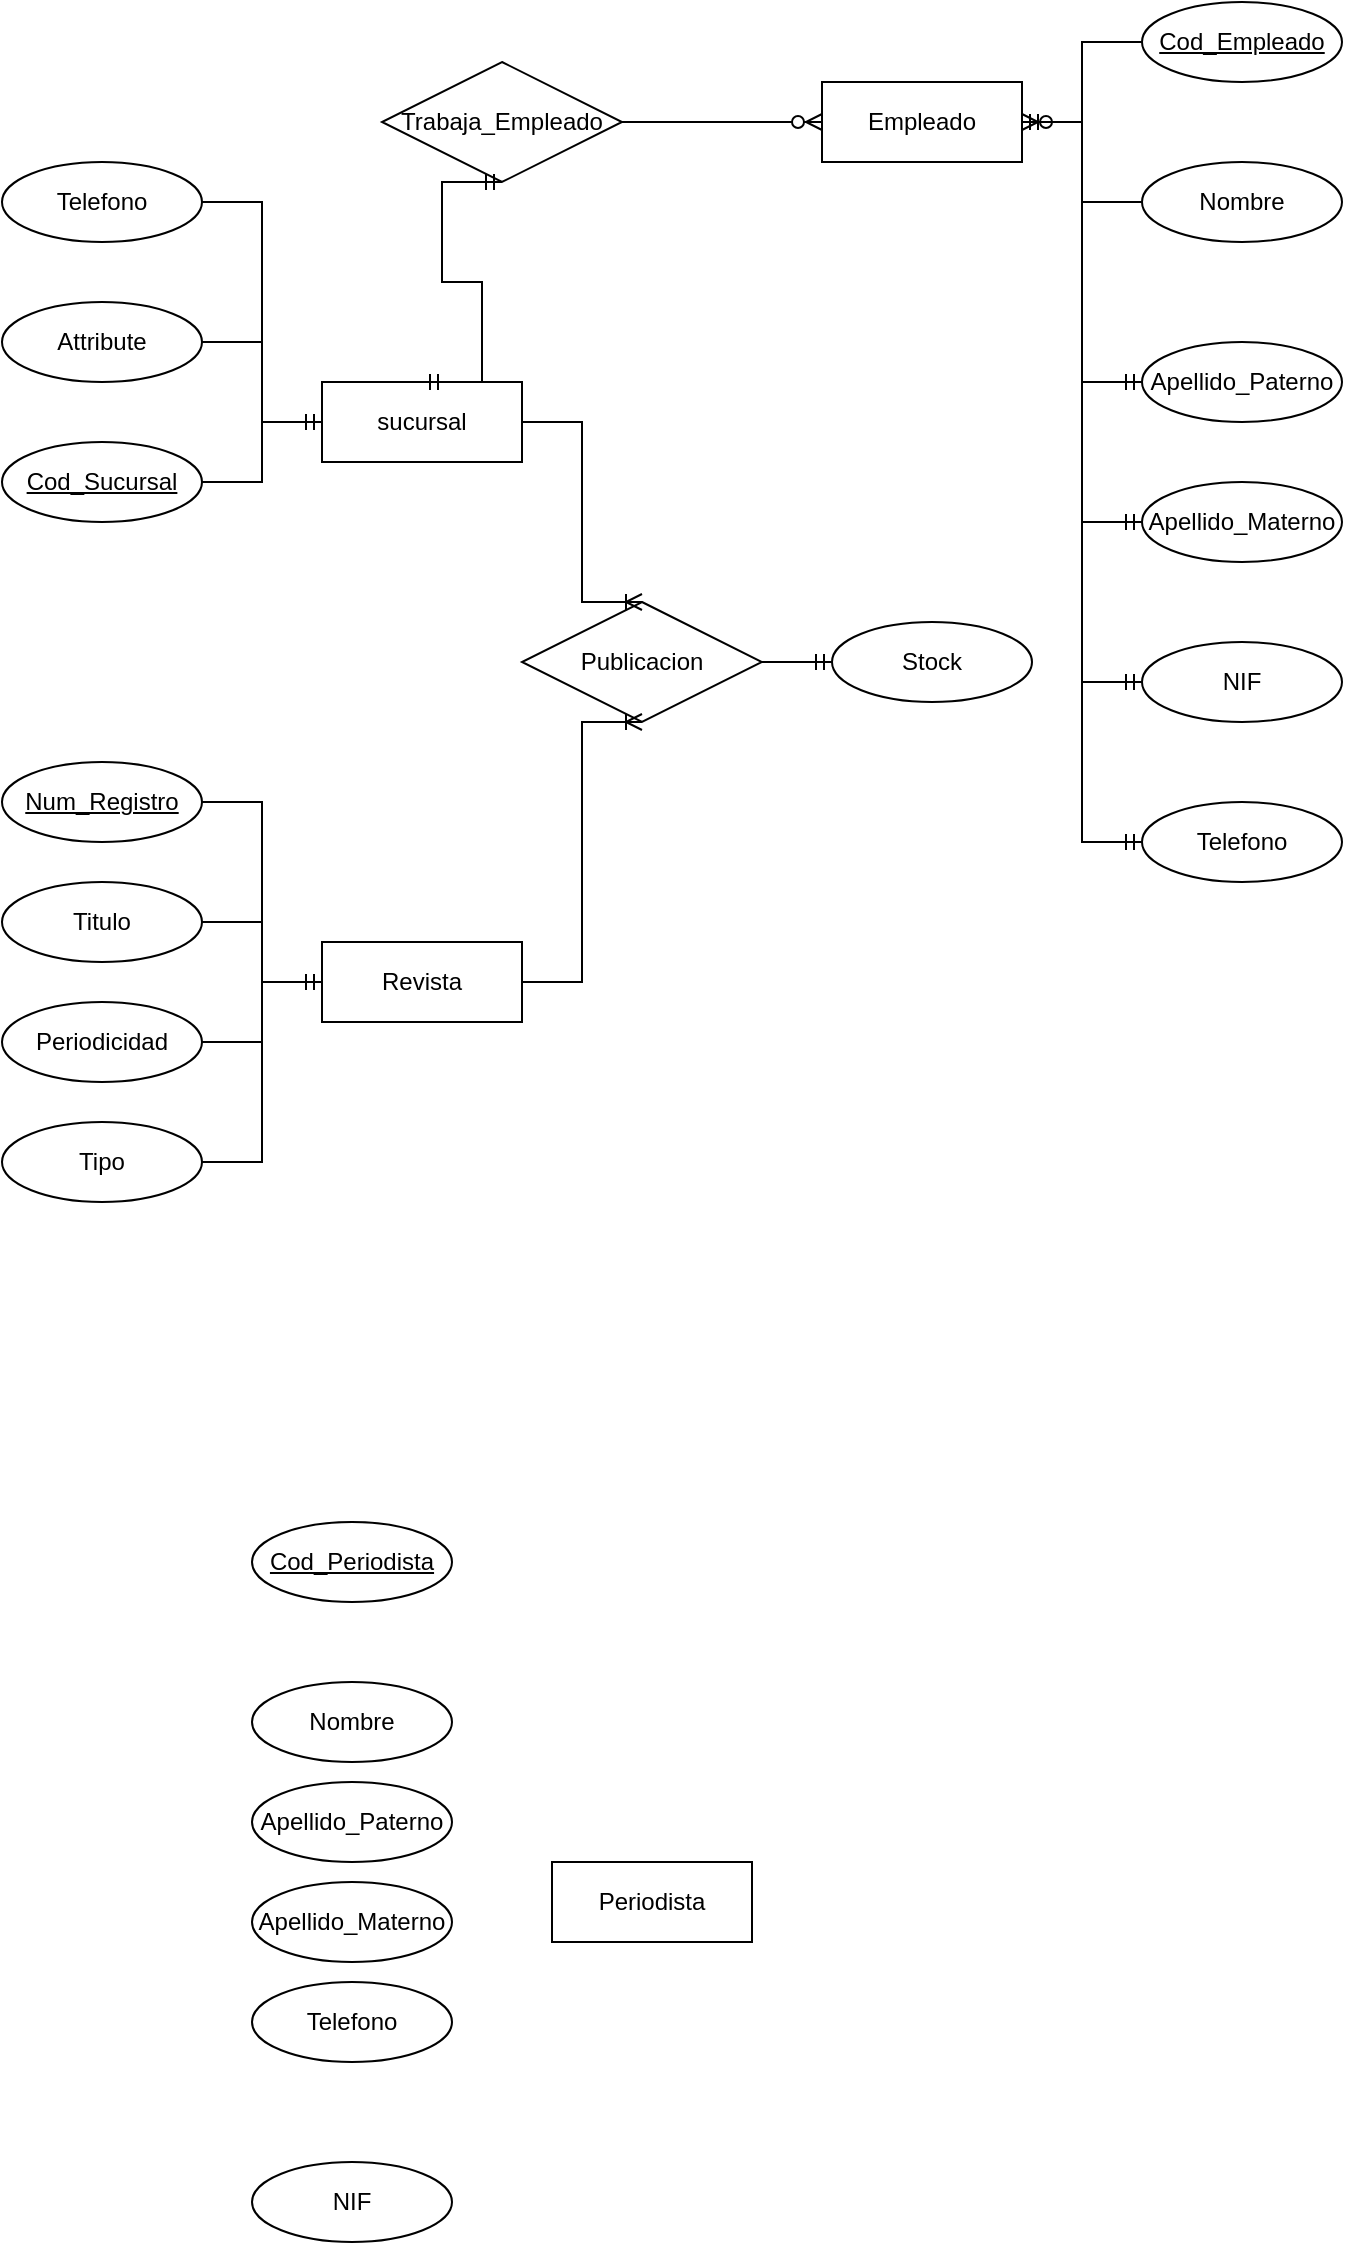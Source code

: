 <mxfile version="21.6.2" type="github">
  <diagram name="Page-1" id="UO4-BMnbqjIwqz6x6uQH">
    <mxGraphModel dx="478" dy="792" grid="1" gridSize="10" guides="1" tooltips="1" connect="1" arrows="1" fold="1" page="1" pageScale="1" pageWidth="850" pageHeight="1100" math="0" shadow="0">
      <root>
        <mxCell id="0" />
        <mxCell id="1" parent="0" />
        <mxCell id="WOpBPVeNc5zzb4Up8IcJ-1" value="sucursal" style="whiteSpace=wrap;html=1;align=center;" vertex="1" parent="1">
          <mxGeometry x="170" y="240" width="100" height="40" as="geometry" />
        </mxCell>
        <mxCell id="WOpBPVeNc5zzb4Up8IcJ-2" value="&lt;div&gt;Empleado&lt;/div&gt;" style="whiteSpace=wrap;html=1;align=center;" vertex="1" parent="1">
          <mxGeometry x="420" y="90" width="100" height="40" as="geometry" />
        </mxCell>
        <mxCell id="WOpBPVeNc5zzb4Up8IcJ-3" value="&lt;div&gt;Periodista&lt;/div&gt;" style="whiteSpace=wrap;html=1;align=center;" vertex="1" parent="1">
          <mxGeometry x="285" y="980" width="100" height="40" as="geometry" />
        </mxCell>
        <mxCell id="WOpBPVeNc5zzb4Up8IcJ-4" value="Revista" style="whiteSpace=wrap;html=1;align=center;" vertex="1" parent="1">
          <mxGeometry x="170" y="520" width="100" height="40" as="geometry" />
        </mxCell>
        <mxCell id="WOpBPVeNc5zzb4Up8IcJ-5" value="Telefono" style="ellipse;whiteSpace=wrap;html=1;align=center;" vertex="1" parent="1">
          <mxGeometry x="10" y="130" width="100" height="40" as="geometry" />
        </mxCell>
        <mxCell id="WOpBPVeNc5zzb4Up8IcJ-6" value="Attribute" style="ellipse;whiteSpace=wrap;html=1;align=center;" vertex="1" parent="1">
          <mxGeometry x="10" y="200" width="100" height="40" as="geometry" />
        </mxCell>
        <mxCell id="WOpBPVeNc5zzb4Up8IcJ-7" value="&lt;div&gt;Cod_Sucursal&lt;/div&gt;" style="ellipse;whiteSpace=wrap;html=1;align=center;fontStyle=4;" vertex="1" parent="1">
          <mxGeometry x="10" y="270" width="100" height="40" as="geometry" />
        </mxCell>
        <mxCell id="WOpBPVeNc5zzb4Up8IcJ-8" value="Cod_Empleado" style="ellipse;whiteSpace=wrap;html=1;align=center;fontStyle=4;" vertex="1" parent="1">
          <mxGeometry x="580" y="50" width="100" height="40" as="geometry" />
        </mxCell>
        <mxCell id="WOpBPVeNc5zzb4Up8IcJ-9" value="Nombre" style="ellipse;whiteSpace=wrap;html=1;align=center;" vertex="1" parent="1">
          <mxGeometry x="580" y="130" width="100" height="40" as="geometry" />
        </mxCell>
        <mxCell id="WOpBPVeNc5zzb4Up8IcJ-10" value="&lt;div&gt;Apellido_Paterno&lt;/div&gt;" style="ellipse;whiteSpace=wrap;html=1;align=center;" vertex="1" parent="1">
          <mxGeometry x="580" y="220" width="100" height="40" as="geometry" />
        </mxCell>
        <mxCell id="WOpBPVeNc5zzb4Up8IcJ-11" value="&lt;div&gt;Apellido_Materno&lt;/div&gt;" style="ellipse;whiteSpace=wrap;html=1;align=center;" vertex="1" parent="1">
          <mxGeometry x="580" y="290" width="100" height="40" as="geometry" />
        </mxCell>
        <mxCell id="WOpBPVeNc5zzb4Up8IcJ-13" value="&lt;div&gt;NIF&lt;/div&gt;" style="ellipse;whiteSpace=wrap;html=1;align=center;" vertex="1" parent="1">
          <mxGeometry x="580" y="370" width="100" height="40" as="geometry" />
        </mxCell>
        <mxCell id="WOpBPVeNc5zzb4Up8IcJ-14" value="Telefono" style="ellipse;whiteSpace=wrap;html=1;align=center;" vertex="1" parent="1">
          <mxGeometry x="580" y="450" width="100" height="40" as="geometry" />
        </mxCell>
        <mxCell id="WOpBPVeNc5zzb4Up8IcJ-15" value="Trabaja_Empleado" style="shape=rhombus;perimeter=rhombusPerimeter;whiteSpace=wrap;html=1;align=center;" vertex="1" parent="1">
          <mxGeometry x="200" y="80" width="120" height="60" as="geometry" />
        </mxCell>
        <mxCell id="WOpBPVeNc5zzb4Up8IcJ-16" value="Cod_Periodista" style="ellipse;whiteSpace=wrap;html=1;align=center;fontStyle=4;" vertex="1" parent="1">
          <mxGeometry x="135" y="810" width="100" height="40" as="geometry" />
        </mxCell>
        <mxCell id="WOpBPVeNc5zzb4Up8IcJ-17" value="Nombre" style="ellipse;whiteSpace=wrap;html=1;align=center;" vertex="1" parent="1">
          <mxGeometry x="135" y="890" width="100" height="40" as="geometry" />
        </mxCell>
        <mxCell id="WOpBPVeNc5zzb4Up8IcJ-18" value="&lt;div&gt;Apellido_Paterno&lt;/div&gt;" style="ellipse;whiteSpace=wrap;html=1;align=center;" vertex="1" parent="1">
          <mxGeometry x="135" y="940" width="100" height="40" as="geometry" />
        </mxCell>
        <mxCell id="WOpBPVeNc5zzb4Up8IcJ-19" value="&lt;div&gt;Apellido_Materno&lt;/div&gt;" style="ellipse;whiteSpace=wrap;html=1;align=center;" vertex="1" parent="1">
          <mxGeometry x="135" y="990" width="100" height="40" as="geometry" />
        </mxCell>
        <mxCell id="WOpBPVeNc5zzb4Up8IcJ-20" value="&lt;div&gt;NIF&lt;/div&gt;" style="ellipse;whiteSpace=wrap;html=1;align=center;" vertex="1" parent="1">
          <mxGeometry x="135" y="1130" width="100" height="40" as="geometry" />
        </mxCell>
        <mxCell id="WOpBPVeNc5zzb4Up8IcJ-21" value="Telefono" style="ellipse;whiteSpace=wrap;html=1;align=center;" vertex="1" parent="1">
          <mxGeometry x="135" y="1040" width="100" height="40" as="geometry" />
        </mxCell>
        <mxCell id="WOpBPVeNc5zzb4Up8IcJ-22" value="" style="edgeStyle=entityRelationEdgeStyle;fontSize=12;html=1;endArrow=ERzeroToMany;endFill=1;rounded=0;exitX=1;exitY=0.5;exitDx=0;exitDy=0;" edge="1" parent="1" source="WOpBPVeNc5zzb4Up8IcJ-15" target="WOpBPVeNc5zzb4Up8IcJ-2">
          <mxGeometry width="100" height="100" relative="1" as="geometry">
            <mxPoint x="340" y="420" as="sourcePoint" />
            <mxPoint x="440" y="320" as="targetPoint" />
          </mxGeometry>
        </mxCell>
        <mxCell id="WOpBPVeNc5zzb4Up8IcJ-27" value="" style="edgeStyle=entityRelationEdgeStyle;fontSize=12;html=1;endArrow=ERmandOne;rounded=0;entryX=1;entryY=0.5;entryDx=0;entryDy=0;exitX=0;exitY=0.5;exitDx=0;exitDy=0;" edge="1" parent="1" source="WOpBPVeNc5zzb4Up8IcJ-8" target="WOpBPVeNc5zzb4Up8IcJ-2">
          <mxGeometry width="100" height="100" relative="1" as="geometry">
            <mxPoint x="340" y="420" as="sourcePoint" />
            <mxPoint x="440" y="320" as="targetPoint" />
          </mxGeometry>
        </mxCell>
        <mxCell id="WOpBPVeNc5zzb4Up8IcJ-28" value="" style="edgeStyle=entityRelationEdgeStyle;fontSize=12;html=1;endArrow=ERzeroToMany;endFill=1;rounded=0;exitX=0;exitY=0.5;exitDx=0;exitDy=0;" edge="1" parent="1" source="WOpBPVeNc5zzb4Up8IcJ-9" target="WOpBPVeNc5zzb4Up8IcJ-2">
          <mxGeometry width="100" height="100" relative="1" as="geometry">
            <mxPoint x="340" y="420" as="sourcePoint" />
            <mxPoint x="440" y="320" as="targetPoint" />
          </mxGeometry>
        </mxCell>
        <mxCell id="WOpBPVeNc5zzb4Up8IcJ-29" value="" style="edgeStyle=entityRelationEdgeStyle;fontSize=12;html=1;endArrow=ERmandOne;rounded=0;entryX=0;entryY=0.5;entryDx=0;entryDy=0;exitX=1;exitY=0.5;exitDx=0;exitDy=0;" edge="1" parent="1" source="WOpBPVeNc5zzb4Up8IcJ-2" target="WOpBPVeNc5zzb4Up8IcJ-10">
          <mxGeometry width="100" height="100" relative="1" as="geometry">
            <mxPoint x="340" y="420" as="sourcePoint" />
            <mxPoint x="440" y="320" as="targetPoint" />
          </mxGeometry>
        </mxCell>
        <mxCell id="WOpBPVeNc5zzb4Up8IcJ-30" value="" style="edgeStyle=entityRelationEdgeStyle;fontSize=12;html=1;endArrow=ERmandOne;rounded=0;entryX=0;entryY=0.5;entryDx=0;entryDy=0;exitX=1;exitY=0.5;exitDx=0;exitDy=0;" edge="1" parent="1" source="WOpBPVeNc5zzb4Up8IcJ-2" target="WOpBPVeNc5zzb4Up8IcJ-11">
          <mxGeometry width="100" height="100" relative="1" as="geometry">
            <mxPoint x="340" y="420" as="sourcePoint" />
            <mxPoint x="440" y="320" as="targetPoint" />
          </mxGeometry>
        </mxCell>
        <mxCell id="WOpBPVeNc5zzb4Up8IcJ-31" value="" style="edgeStyle=entityRelationEdgeStyle;fontSize=12;html=1;endArrow=ERmandOne;rounded=0;entryX=0;entryY=0.5;entryDx=0;entryDy=0;exitX=1;exitY=0.5;exitDx=0;exitDy=0;" edge="1" parent="1" source="WOpBPVeNc5zzb4Up8IcJ-2" target="WOpBPVeNc5zzb4Up8IcJ-13">
          <mxGeometry width="100" height="100" relative="1" as="geometry">
            <mxPoint x="340" y="420" as="sourcePoint" />
            <mxPoint x="440" y="320" as="targetPoint" />
          </mxGeometry>
        </mxCell>
        <mxCell id="WOpBPVeNc5zzb4Up8IcJ-32" value="" style="edgeStyle=entityRelationEdgeStyle;fontSize=12;html=1;endArrow=ERmandOne;rounded=0;entryX=0;entryY=0.5;entryDx=0;entryDy=0;exitX=1;exitY=0.5;exitDx=0;exitDy=0;" edge="1" parent="1" source="WOpBPVeNc5zzb4Up8IcJ-2" target="WOpBPVeNc5zzb4Up8IcJ-14">
          <mxGeometry width="100" height="100" relative="1" as="geometry">
            <mxPoint x="340" y="420" as="sourcePoint" />
            <mxPoint x="440" y="320" as="targetPoint" />
          </mxGeometry>
        </mxCell>
        <mxCell id="WOpBPVeNc5zzb4Up8IcJ-34" value="" style="edgeStyle=entityRelationEdgeStyle;fontSize=12;html=1;endArrow=ERmandOne;startArrow=ERmandOne;rounded=0;entryX=0.5;entryY=1;entryDx=0;entryDy=0;exitX=0.5;exitY=0;exitDx=0;exitDy=0;" edge="1" parent="1" source="WOpBPVeNc5zzb4Up8IcJ-1" target="WOpBPVeNc5zzb4Up8IcJ-15">
          <mxGeometry width="100" height="100" relative="1" as="geometry">
            <mxPoint x="180" y="450" as="sourcePoint" />
            <mxPoint x="280" y="350" as="targetPoint" />
          </mxGeometry>
        </mxCell>
        <mxCell id="WOpBPVeNc5zzb4Up8IcJ-35" value="" style="edgeStyle=entityRelationEdgeStyle;fontSize=12;html=1;endArrow=ERmandOne;rounded=0;exitX=1;exitY=0.5;exitDx=0;exitDy=0;entryX=0;entryY=0.5;entryDx=0;entryDy=0;" edge="1" parent="1" source="WOpBPVeNc5zzb4Up8IcJ-5" target="WOpBPVeNc5zzb4Up8IcJ-1">
          <mxGeometry width="100" height="100" relative="1" as="geometry">
            <mxPoint x="180" y="450" as="sourcePoint" />
            <mxPoint x="280" y="350" as="targetPoint" />
          </mxGeometry>
        </mxCell>
        <mxCell id="WOpBPVeNc5zzb4Up8IcJ-37" value="" style="edgeStyle=entityRelationEdgeStyle;fontSize=12;html=1;endArrow=ERmandOne;rounded=0;entryX=0;entryY=0.5;entryDx=0;entryDy=0;exitX=1;exitY=0.5;exitDx=0;exitDy=0;" edge="1" parent="1" source="WOpBPVeNc5zzb4Up8IcJ-7" target="WOpBPVeNc5zzb4Up8IcJ-1">
          <mxGeometry width="100" height="100" relative="1" as="geometry">
            <mxPoint x="180" y="450" as="sourcePoint" />
            <mxPoint x="280" y="350" as="targetPoint" />
          </mxGeometry>
        </mxCell>
        <mxCell id="WOpBPVeNc5zzb4Up8IcJ-38" value="" style="edgeStyle=entityRelationEdgeStyle;fontSize=12;html=1;endArrow=ERmandOne;rounded=0;exitX=1;exitY=0.5;exitDx=0;exitDy=0;" edge="1" parent="1" source="WOpBPVeNc5zzb4Up8IcJ-6" target="WOpBPVeNc5zzb4Up8IcJ-1">
          <mxGeometry width="100" height="100" relative="1" as="geometry">
            <mxPoint x="180" y="450" as="sourcePoint" />
            <mxPoint x="280" y="350" as="targetPoint" />
          </mxGeometry>
        </mxCell>
        <mxCell id="WOpBPVeNc5zzb4Up8IcJ-40" value="Num_Registro" style="ellipse;whiteSpace=wrap;html=1;align=center;fontStyle=4;" vertex="1" parent="1">
          <mxGeometry x="10" y="430" width="100" height="40" as="geometry" />
        </mxCell>
        <mxCell id="WOpBPVeNc5zzb4Up8IcJ-41" value="&lt;div&gt;Titulo&lt;/div&gt;" style="ellipse;whiteSpace=wrap;html=1;align=center;" vertex="1" parent="1">
          <mxGeometry x="10" y="490" width="100" height="40" as="geometry" />
        </mxCell>
        <mxCell id="WOpBPVeNc5zzb4Up8IcJ-42" value="Periodicidad" style="ellipse;whiteSpace=wrap;html=1;align=center;" vertex="1" parent="1">
          <mxGeometry x="10" y="550" width="100" height="40" as="geometry" />
        </mxCell>
        <mxCell id="WOpBPVeNc5zzb4Up8IcJ-43" value="Tipo" style="ellipse;whiteSpace=wrap;html=1;align=center;" vertex="1" parent="1">
          <mxGeometry x="10" y="610" width="100" height="40" as="geometry" />
        </mxCell>
        <mxCell id="WOpBPVeNc5zzb4Up8IcJ-44" value="" style="edgeStyle=entityRelationEdgeStyle;fontSize=12;html=1;endArrow=ERmandOne;rounded=0;" edge="1" parent="1" source="WOpBPVeNc5zzb4Up8IcJ-40" target="WOpBPVeNc5zzb4Up8IcJ-4">
          <mxGeometry width="100" height="100" relative="1" as="geometry">
            <mxPoint x="180" y="440" as="sourcePoint" />
            <mxPoint x="170" y="350" as="targetPoint" />
          </mxGeometry>
        </mxCell>
        <mxCell id="WOpBPVeNc5zzb4Up8IcJ-45" value="" style="edgeStyle=entityRelationEdgeStyle;fontSize=12;html=1;endArrow=ERmandOne;rounded=0;" edge="1" parent="1" source="WOpBPVeNc5zzb4Up8IcJ-41" target="WOpBPVeNc5zzb4Up8IcJ-4">
          <mxGeometry width="100" height="100" relative="1" as="geometry">
            <mxPoint x="70" y="450" as="sourcePoint" />
            <mxPoint x="170" y="350" as="targetPoint" />
          </mxGeometry>
        </mxCell>
        <mxCell id="WOpBPVeNc5zzb4Up8IcJ-46" value="" style="edgeStyle=entityRelationEdgeStyle;fontSize=12;html=1;endArrow=ERmandOne;rounded=0;" edge="1" parent="1" source="WOpBPVeNc5zzb4Up8IcJ-42" target="WOpBPVeNc5zzb4Up8IcJ-4">
          <mxGeometry width="100" height="100" relative="1" as="geometry">
            <mxPoint x="70" y="450" as="sourcePoint" />
            <mxPoint x="170" y="350" as="targetPoint" />
          </mxGeometry>
        </mxCell>
        <mxCell id="WOpBPVeNc5zzb4Up8IcJ-47" value="" style="edgeStyle=entityRelationEdgeStyle;fontSize=12;html=1;endArrow=ERmandOne;rounded=0;" edge="1" parent="1" source="WOpBPVeNc5zzb4Up8IcJ-43" target="WOpBPVeNc5zzb4Up8IcJ-4">
          <mxGeometry width="100" height="100" relative="1" as="geometry">
            <mxPoint x="70" y="450" as="sourcePoint" />
            <mxPoint x="170" y="350" as="targetPoint" />
          </mxGeometry>
        </mxCell>
        <mxCell id="WOpBPVeNc5zzb4Up8IcJ-48" value="Publicacion" style="shape=rhombus;perimeter=rhombusPerimeter;whiteSpace=wrap;html=1;align=center;" vertex="1" parent="1">
          <mxGeometry x="270" y="350" width="120" height="60" as="geometry" />
        </mxCell>
        <mxCell id="WOpBPVeNc5zzb4Up8IcJ-49" value="" style="edgeStyle=entityRelationEdgeStyle;fontSize=12;html=1;endArrow=ERoneToMany;rounded=0;entryX=0.5;entryY=0;entryDx=0;entryDy=0;" edge="1" parent="1" source="WOpBPVeNc5zzb4Up8IcJ-1" target="WOpBPVeNc5zzb4Up8IcJ-48">
          <mxGeometry width="100" height="100" relative="1" as="geometry">
            <mxPoint x="160" y="450" as="sourcePoint" />
            <mxPoint x="260" y="350" as="targetPoint" />
          </mxGeometry>
        </mxCell>
        <mxCell id="WOpBPVeNc5zzb4Up8IcJ-50" value="" style="edgeStyle=entityRelationEdgeStyle;fontSize=12;html=1;endArrow=ERoneToMany;rounded=0;entryX=0.5;entryY=1;entryDx=0;entryDy=0;" edge="1" parent="1" source="WOpBPVeNc5zzb4Up8IcJ-4" target="WOpBPVeNc5zzb4Up8IcJ-48">
          <mxGeometry width="100" height="100" relative="1" as="geometry">
            <mxPoint x="160" y="450" as="sourcePoint" />
            <mxPoint x="260" y="350" as="targetPoint" />
          </mxGeometry>
        </mxCell>
        <mxCell id="WOpBPVeNc5zzb4Up8IcJ-51" value="&lt;div&gt;Stock&lt;/div&gt;" style="ellipse;whiteSpace=wrap;html=1;align=center;" vertex="1" parent="1">
          <mxGeometry x="425" y="360" width="100" height="40" as="geometry" />
        </mxCell>
        <mxCell id="WOpBPVeNc5zzb4Up8IcJ-52" value="" style="edgeStyle=entityRelationEdgeStyle;fontSize=12;html=1;endArrow=ERmandOne;rounded=0;" edge="1" parent="1" source="WOpBPVeNc5zzb4Up8IcJ-48" target="WOpBPVeNc5zzb4Up8IcJ-51">
          <mxGeometry width="100" height="100" relative="1" as="geometry">
            <mxPoint x="260" y="450" as="sourcePoint" />
            <mxPoint x="360" y="350" as="targetPoint" />
          </mxGeometry>
        </mxCell>
      </root>
    </mxGraphModel>
  </diagram>
</mxfile>
